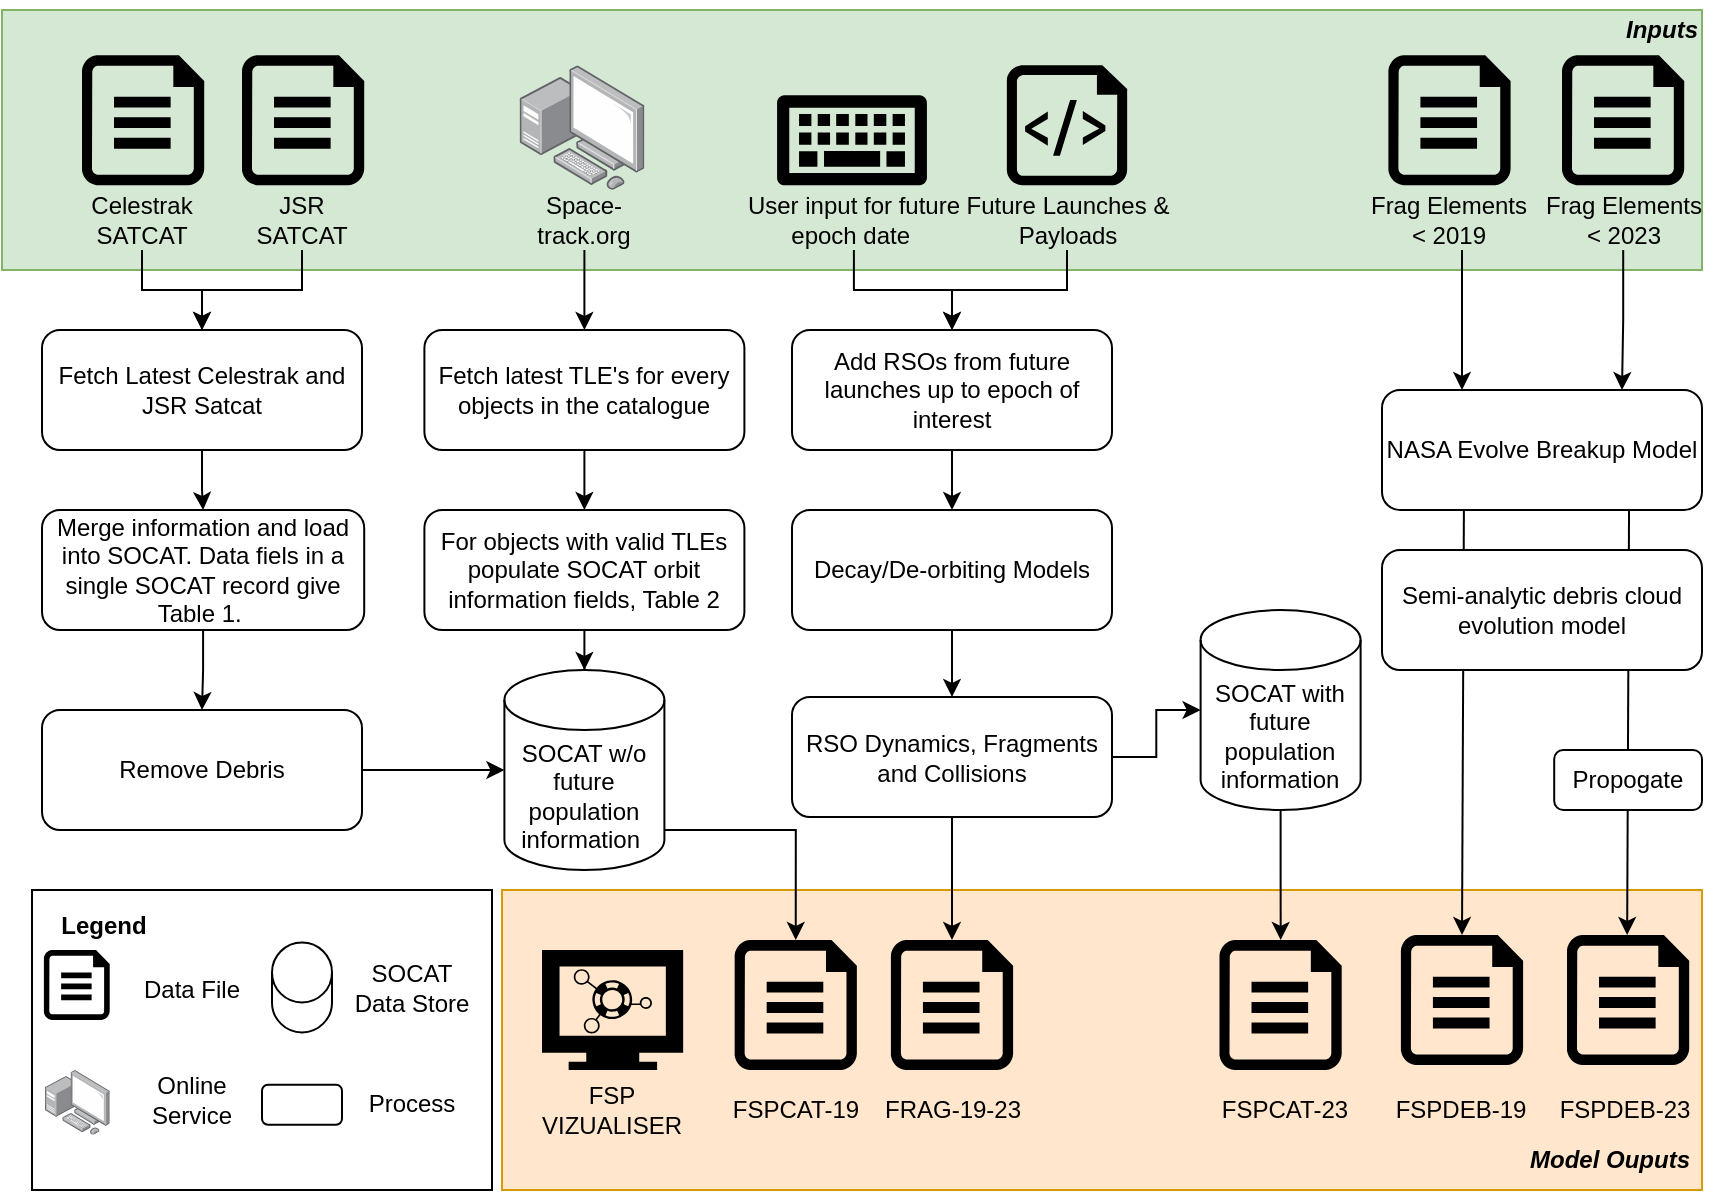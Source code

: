 <mxfile version="20.8.13" type="github">
  <diagram name="Page-1" id="-Ixd2XQv5i_Bm_aAaM5C">
    <mxGraphModel dx="1195" dy="598" grid="1" gridSize="10" guides="1" tooltips="1" connect="1" arrows="1" fold="1" page="1" pageScale="1" pageWidth="1169" pageHeight="827" math="0" shadow="0">
      <root>
        <mxCell id="0" />
        <mxCell id="1" parent="0" />
        <mxCell id="qqzJPgwfRlioofMwHy8X-37" value="" style="rounded=0;whiteSpace=wrap;html=1;fillColor=#ffe6cc;strokeColor=#d79b00;" vertex="1" parent="1">
          <mxGeometry x="280" y="510" width="600" height="150" as="geometry" />
        </mxCell>
        <mxCell id="qqzJPgwfRlioofMwHy8X-85" value="" style="endArrow=classic;html=1;rounded=0;entryX=0.5;entryY=0;entryDx=0;entryDy=0;entryPerimeter=0;" edge="1" parent="1">
          <mxGeometry width="50" height="50" relative="1" as="geometry">
            <mxPoint x="843.52" y="320" as="sourcePoint" />
            <mxPoint x="842.57" y="532.5" as="targetPoint" />
          </mxGeometry>
        </mxCell>
        <mxCell id="qqzJPgwfRlioofMwHy8X-84" value="" style="endArrow=classic;html=1;rounded=0;entryX=0.5;entryY=0;entryDx=0;entryDy=0;entryPerimeter=0;" edge="1" parent="1" target="qqzJPgwfRlioofMwHy8X-42">
          <mxGeometry width="50" height="50" relative="1" as="geometry">
            <mxPoint x="760.95" y="320" as="sourcePoint" />
            <mxPoint x="810.95" y="270" as="targetPoint" />
          </mxGeometry>
        </mxCell>
        <mxCell id="qqzJPgwfRlioofMwHy8X-1" value="" style="rounded=0;whiteSpace=wrap;html=1;fillColor=#d5e8d4;strokeColor=#82b366;" vertex="1" parent="1">
          <mxGeometry x="30" y="70" width="850" height="130" as="geometry" />
        </mxCell>
        <mxCell id="qqzJPgwfRlioofMwHy8X-2" value="" style="sketch=0;aspect=fixed;pointerEvents=1;shadow=0;dashed=0;html=1;strokeColor=none;labelPosition=center;verticalLabelPosition=bottom;verticalAlign=top;align=center;fillColor=#000000;shape=mxgraph.azure.file" vertex="1" parent="1">
          <mxGeometry x="70" y="92.6" width="61.1" height="65" as="geometry" />
        </mxCell>
        <mxCell id="qqzJPgwfRlioofMwHy8X-55" style="edgeStyle=orthogonalEdgeStyle;rounded=0;orthogonalLoop=1;jettySize=auto;html=1;" edge="1" parent="1" source="qqzJPgwfRlioofMwHy8X-4" target="qqzJPgwfRlioofMwHy8X-13">
          <mxGeometry relative="1" as="geometry" />
        </mxCell>
        <mxCell id="qqzJPgwfRlioofMwHy8X-4" value="Celestrak SATCAT" style="text;html=1;strokeColor=none;fillColor=none;align=center;verticalAlign=middle;whiteSpace=wrap;rounded=0;" vertex="1" parent="1">
          <mxGeometry x="70" y="160" width="60" height="30" as="geometry" />
        </mxCell>
        <mxCell id="qqzJPgwfRlioofMwHy8X-5" value="" style="sketch=0;aspect=fixed;pointerEvents=1;shadow=0;dashed=0;html=1;strokeColor=none;labelPosition=center;verticalLabelPosition=bottom;verticalAlign=top;align=center;fillColor=#000000;shape=mxgraph.azure.file" vertex="1" parent="1">
          <mxGeometry x="150" y="92.6" width="61.1" height="65" as="geometry" />
        </mxCell>
        <mxCell id="qqzJPgwfRlioofMwHy8X-56" style="edgeStyle=orthogonalEdgeStyle;rounded=0;orthogonalLoop=1;jettySize=auto;html=1;" edge="1" parent="1" source="qqzJPgwfRlioofMwHy8X-6" target="qqzJPgwfRlioofMwHy8X-13">
          <mxGeometry relative="1" as="geometry" />
        </mxCell>
        <mxCell id="qqzJPgwfRlioofMwHy8X-6" value="JSR SATCAT" style="text;html=1;strokeColor=none;fillColor=none;align=center;verticalAlign=middle;whiteSpace=wrap;rounded=0;" vertex="1" parent="1">
          <mxGeometry x="150" y="160" width="60" height="30" as="geometry" />
        </mxCell>
        <mxCell id="qqzJPgwfRlioofMwHy8X-7" value="" style="points=[];aspect=fixed;html=1;align=center;shadow=0;dashed=0;image;image=img/lib/allied_telesis/computer_and_terminals/Personal_Computer_with_Server.svg;fillColor=#000000;" vertex="1" parent="1">
          <mxGeometry x="288.8" y="97.6" width="62.4" height="62.4" as="geometry" />
        </mxCell>
        <mxCell id="qqzJPgwfRlioofMwHy8X-62" style="edgeStyle=orthogonalEdgeStyle;rounded=0;orthogonalLoop=1;jettySize=auto;html=1;" edge="1" parent="1" source="qqzJPgwfRlioofMwHy8X-8" target="qqzJPgwfRlioofMwHy8X-17">
          <mxGeometry relative="1" as="geometry" />
        </mxCell>
        <mxCell id="qqzJPgwfRlioofMwHy8X-8" value="Space-track.org" style="text;html=1;strokeColor=none;fillColor=none;align=center;verticalAlign=middle;whiteSpace=wrap;rounded=0;" vertex="1" parent="1">
          <mxGeometry x="291.2" y="160" width="60" height="30" as="geometry" />
        </mxCell>
        <mxCell id="qqzJPgwfRlioofMwHy8X-9" value="" style="sketch=0;aspect=fixed;pointerEvents=1;shadow=0;dashed=0;html=1;strokeColor=none;labelPosition=center;verticalLabelPosition=bottom;verticalAlign=top;align=center;fillColor=#000000;shape=mxgraph.mscae.enterprise.keyboard" vertex="1" parent="1">
          <mxGeometry x="417.5" y="112.6" width="75" height="45" as="geometry" />
        </mxCell>
        <mxCell id="qqzJPgwfRlioofMwHy8X-64" style="edgeStyle=orthogonalEdgeStyle;rounded=0;orthogonalLoop=1;jettySize=auto;html=1;" edge="1" parent="1" source="qqzJPgwfRlioofMwHy8X-10" target="qqzJPgwfRlioofMwHy8X-20">
          <mxGeometry relative="1" as="geometry" />
        </mxCell>
        <mxCell id="qqzJPgwfRlioofMwHy8X-10" value="User input for future epoch date&amp;nbsp;" style="text;html=1;strokeColor=none;fillColor=none;align=center;verticalAlign=middle;whiteSpace=wrap;rounded=0;" vertex="1" parent="1">
          <mxGeometry x="391.88" y="160" width="128.12" height="30" as="geometry" />
        </mxCell>
        <mxCell id="qqzJPgwfRlioofMwHy8X-11" value="" style="sketch=0;aspect=fixed;pointerEvents=1;shadow=0;dashed=0;html=1;strokeColor=none;labelPosition=center;verticalLabelPosition=bottom;verticalAlign=top;align=center;fillColor=#000000;shape=mxgraph.azure.file" vertex="1" parent="1">
          <mxGeometry x="723.2" y="92.6" width="61.1" height="65" as="geometry" />
        </mxCell>
        <mxCell id="qqzJPgwfRlioofMwHy8X-83" style="edgeStyle=orthogonalEdgeStyle;rounded=0;orthogonalLoop=1;jettySize=auto;html=1;entryX=0.25;entryY=0;entryDx=0;entryDy=0;" edge="1" parent="1" source="qqzJPgwfRlioofMwHy8X-12" target="qqzJPgwfRlioofMwHy8X-25">
          <mxGeometry relative="1" as="geometry">
            <Array as="points">
              <mxPoint x="760" y="210" />
              <mxPoint x="760" y="210" />
            </Array>
          </mxGeometry>
        </mxCell>
        <mxCell id="qqzJPgwfRlioofMwHy8X-12" value="Frag Elements &amp;lt; 2019" style="text;html=1;strokeColor=none;fillColor=none;align=center;verticalAlign=middle;whiteSpace=wrap;rounded=0;" vertex="1" parent="1">
          <mxGeometry x="709.3" y="160" width="88.9" height="30" as="geometry" />
        </mxCell>
        <mxCell id="qqzJPgwfRlioofMwHy8X-57" style="edgeStyle=orthogonalEdgeStyle;rounded=0;orthogonalLoop=1;jettySize=auto;html=1;" edge="1" parent="1" source="qqzJPgwfRlioofMwHy8X-13" target="qqzJPgwfRlioofMwHy8X-14">
          <mxGeometry relative="1" as="geometry" />
        </mxCell>
        <mxCell id="qqzJPgwfRlioofMwHy8X-13" value="Fetch Latest Celestrak and JSR Satcat" style="rounded=1;whiteSpace=wrap;html=1;" vertex="1" parent="1">
          <mxGeometry x="50" y="230" width="160" height="60" as="geometry" />
        </mxCell>
        <mxCell id="qqzJPgwfRlioofMwHy8X-58" style="edgeStyle=orthogonalEdgeStyle;rounded=0;orthogonalLoop=1;jettySize=auto;html=1;entryX=0.5;entryY=0;entryDx=0;entryDy=0;" edge="1" parent="1" source="qqzJPgwfRlioofMwHy8X-14" target="qqzJPgwfRlioofMwHy8X-15">
          <mxGeometry relative="1" as="geometry" />
        </mxCell>
        <mxCell id="qqzJPgwfRlioofMwHy8X-14" value="Merge information and load into SOCAT. Data fiels in a single SOCAT record give Table 1.&amp;nbsp;" style="rounded=1;whiteSpace=wrap;html=1;" vertex="1" parent="1">
          <mxGeometry x="50" y="320" width="161.1" height="60" as="geometry" />
        </mxCell>
        <mxCell id="qqzJPgwfRlioofMwHy8X-60" style="edgeStyle=orthogonalEdgeStyle;rounded=0;orthogonalLoop=1;jettySize=auto;html=1;" edge="1" parent="1" source="qqzJPgwfRlioofMwHy8X-15" target="qqzJPgwfRlioofMwHy8X-19">
          <mxGeometry relative="1" as="geometry" />
        </mxCell>
        <mxCell id="qqzJPgwfRlioofMwHy8X-15" value="Remove Debris" style="rounded=1;whiteSpace=wrap;html=1;" vertex="1" parent="1">
          <mxGeometry x="50" y="420" width="160" height="60" as="geometry" />
        </mxCell>
        <mxCell id="qqzJPgwfRlioofMwHy8X-61" style="edgeStyle=orthogonalEdgeStyle;rounded=0;orthogonalLoop=1;jettySize=auto;html=1;entryX=0.5;entryY=0;entryDx=0;entryDy=0;" edge="1" parent="1" source="qqzJPgwfRlioofMwHy8X-17" target="qqzJPgwfRlioofMwHy8X-18">
          <mxGeometry relative="1" as="geometry" />
        </mxCell>
        <mxCell id="qqzJPgwfRlioofMwHy8X-17" value="Fetch latest TLE&#39;s for every objects in the catalogue" style="rounded=1;whiteSpace=wrap;html=1;" vertex="1" parent="1">
          <mxGeometry x="241.2" y="230" width="160" height="60" as="geometry" />
        </mxCell>
        <mxCell id="qqzJPgwfRlioofMwHy8X-59" style="edgeStyle=orthogonalEdgeStyle;rounded=0;orthogonalLoop=1;jettySize=auto;html=1;entryX=0.5;entryY=0;entryDx=0;entryDy=0;entryPerimeter=0;" edge="1" parent="1" source="qqzJPgwfRlioofMwHy8X-18" target="qqzJPgwfRlioofMwHy8X-19">
          <mxGeometry relative="1" as="geometry" />
        </mxCell>
        <mxCell id="qqzJPgwfRlioofMwHy8X-18" value="For objects with valid TLEs populate SOCAT orbit information fields, Table 2" style="rounded=1;whiteSpace=wrap;html=1;" vertex="1" parent="1">
          <mxGeometry x="241.2" y="320" width="160" height="60" as="geometry" />
        </mxCell>
        <mxCell id="qqzJPgwfRlioofMwHy8X-86" style="edgeStyle=orthogonalEdgeStyle;rounded=0;orthogonalLoop=1;jettySize=auto;html=1;entryX=0.5;entryY=0;entryDx=0;entryDy=0;entryPerimeter=0;" edge="1" parent="1" source="qqzJPgwfRlioofMwHy8X-19" target="qqzJPgwfRlioofMwHy8X-38">
          <mxGeometry relative="1" as="geometry">
            <Array as="points">
              <mxPoint x="427" y="480" />
            </Array>
          </mxGeometry>
        </mxCell>
        <mxCell id="qqzJPgwfRlioofMwHy8X-19" value="SOCAT w/o future population information&amp;nbsp;" style="shape=cylinder3;whiteSpace=wrap;html=1;boundedLbl=1;backgroundOutline=1;size=15;" vertex="1" parent="1">
          <mxGeometry x="281.2" y="400" width="80" height="100" as="geometry" />
        </mxCell>
        <mxCell id="qqzJPgwfRlioofMwHy8X-68" style="edgeStyle=orthogonalEdgeStyle;rounded=0;orthogonalLoop=1;jettySize=auto;html=1;" edge="1" parent="1" source="qqzJPgwfRlioofMwHy8X-20" target="qqzJPgwfRlioofMwHy8X-21">
          <mxGeometry relative="1" as="geometry" />
        </mxCell>
        <mxCell id="qqzJPgwfRlioofMwHy8X-20" value="Add RSOs from future launches up to epoch of interest" style="rounded=1;whiteSpace=wrap;html=1;" vertex="1" parent="1">
          <mxGeometry x="425" y="230" width="160" height="60" as="geometry" />
        </mxCell>
        <mxCell id="qqzJPgwfRlioofMwHy8X-69" style="edgeStyle=orthogonalEdgeStyle;rounded=0;orthogonalLoop=1;jettySize=auto;html=1;" edge="1" parent="1" source="qqzJPgwfRlioofMwHy8X-21" target="qqzJPgwfRlioofMwHy8X-23">
          <mxGeometry relative="1" as="geometry" />
        </mxCell>
        <mxCell id="qqzJPgwfRlioofMwHy8X-21" value="Decay/De-orbiting Models" style="rounded=1;whiteSpace=wrap;html=1;" vertex="1" parent="1">
          <mxGeometry x="425" y="320" width="160" height="60" as="geometry" />
        </mxCell>
        <mxCell id="qqzJPgwfRlioofMwHy8X-70" style="edgeStyle=orthogonalEdgeStyle;rounded=0;orthogonalLoop=1;jettySize=auto;html=1;entryX=0;entryY=0.5;entryDx=0;entryDy=0;entryPerimeter=0;" edge="1" parent="1" source="qqzJPgwfRlioofMwHy8X-23" target="qqzJPgwfRlioofMwHy8X-24">
          <mxGeometry relative="1" as="geometry" />
        </mxCell>
        <mxCell id="qqzJPgwfRlioofMwHy8X-72" style="edgeStyle=orthogonalEdgeStyle;rounded=0;orthogonalLoop=1;jettySize=auto;html=1;entryX=0.5;entryY=0;entryDx=0;entryDy=0;entryPerimeter=0;" edge="1" parent="1" source="qqzJPgwfRlioofMwHy8X-23" target="qqzJPgwfRlioofMwHy8X-52">
          <mxGeometry relative="1" as="geometry" />
        </mxCell>
        <mxCell id="qqzJPgwfRlioofMwHy8X-23" value="RSO Dynamics, Fragments and Collisions" style="rounded=1;whiteSpace=wrap;html=1;" vertex="1" parent="1">
          <mxGeometry x="425" y="413.5" width="160" height="60" as="geometry" />
        </mxCell>
        <mxCell id="qqzJPgwfRlioofMwHy8X-73" style="edgeStyle=orthogonalEdgeStyle;rounded=0;orthogonalLoop=1;jettySize=auto;html=1;" edge="1" parent="1" source="qqzJPgwfRlioofMwHy8X-24" target="qqzJPgwfRlioofMwHy8X-40">
          <mxGeometry relative="1" as="geometry" />
        </mxCell>
        <mxCell id="qqzJPgwfRlioofMwHy8X-24" value="SOCAT with future population information" style="shape=cylinder3;whiteSpace=wrap;html=1;boundedLbl=1;backgroundOutline=1;size=15;" vertex="1" parent="1">
          <mxGeometry x="629.3" y="370" width="80" height="100" as="geometry" />
        </mxCell>
        <mxCell id="qqzJPgwfRlioofMwHy8X-25" value="NASA Evolve Breakup Model" style="rounded=1;whiteSpace=wrap;html=1;" vertex="1" parent="1">
          <mxGeometry x="720" y="260" width="160" height="60" as="geometry" />
        </mxCell>
        <mxCell id="qqzJPgwfRlioofMwHy8X-26" value="Semi-analytic debris cloud evolution model" style="rounded=1;whiteSpace=wrap;html=1;" vertex="1" parent="1">
          <mxGeometry x="720" y="340" width="160" height="60" as="geometry" />
        </mxCell>
        <mxCell id="qqzJPgwfRlioofMwHy8X-38" value="" style="sketch=0;aspect=fixed;pointerEvents=1;shadow=0;dashed=0;html=1;strokeColor=none;labelPosition=center;verticalLabelPosition=bottom;verticalAlign=top;align=center;fillColor=#000000;shape=mxgraph.azure.file" vertex="1" parent="1">
          <mxGeometry x="396.33" y="535" width="61.1" height="65" as="geometry" />
        </mxCell>
        <mxCell id="qqzJPgwfRlioofMwHy8X-39" value="FSPCAT-19" style="text;html=1;strokeColor=none;fillColor=none;align=center;verticalAlign=middle;whiteSpace=wrap;rounded=0;" vertex="1" parent="1">
          <mxGeometry x="391.88" y="605" width="70" height="30" as="geometry" />
        </mxCell>
        <mxCell id="qqzJPgwfRlioofMwHy8X-40" value="" style="sketch=0;aspect=fixed;pointerEvents=1;shadow=0;dashed=0;html=1;strokeColor=none;labelPosition=center;verticalLabelPosition=bottom;verticalAlign=top;align=center;fillColor=#000000;shape=mxgraph.azure.file" vertex="1" parent="1">
          <mxGeometry x="638.75" y="535" width="61.1" height="65" as="geometry" />
        </mxCell>
        <mxCell id="qqzJPgwfRlioofMwHy8X-41" value="FSPCAT-23" style="text;html=1;strokeColor=none;fillColor=none;align=center;verticalAlign=middle;whiteSpace=wrap;rounded=0;" vertex="1" parent="1">
          <mxGeometry x="634.3" y="605" width="75" height="30" as="geometry" />
        </mxCell>
        <mxCell id="qqzJPgwfRlioofMwHy8X-42" value="" style="sketch=0;aspect=fixed;pointerEvents=1;shadow=0;dashed=0;html=1;strokeColor=none;labelPosition=center;verticalLabelPosition=bottom;verticalAlign=top;align=center;fillColor=#000000;shape=mxgraph.azure.file" vertex="1" parent="1">
          <mxGeometry x="729.45" y="532.5" width="61.1" height="65" as="geometry" />
        </mxCell>
        <mxCell id="qqzJPgwfRlioofMwHy8X-43" value="FSPDEB-19" style="text;html=1;strokeColor=none;fillColor=none;align=center;verticalAlign=middle;whiteSpace=wrap;rounded=0;" vertex="1" parent="1">
          <mxGeometry x="724.45" y="605" width="71.1" height="30" as="geometry" />
        </mxCell>
        <mxCell id="qqzJPgwfRlioofMwHy8X-44" value="" style="verticalLabelPosition=bottom;html=1;verticalAlign=top;align=center;strokeColor=none;fillColor=#000000;shape=mxgraph.azure.script_file;pointerEvents=1;" vertex="1" parent="1">
          <mxGeometry x="532.43" y="97.6" width="60.15" height="60" as="geometry" />
        </mxCell>
        <mxCell id="qqzJPgwfRlioofMwHy8X-65" style="edgeStyle=orthogonalEdgeStyle;rounded=0;orthogonalLoop=1;jettySize=auto;html=1;" edge="1" parent="1" source="qqzJPgwfRlioofMwHy8X-45" target="qqzJPgwfRlioofMwHy8X-20">
          <mxGeometry relative="1" as="geometry" />
        </mxCell>
        <mxCell id="qqzJPgwfRlioofMwHy8X-45" value="Future Launches &amp;amp; Payloads" style="text;html=1;strokeColor=none;fillColor=none;align=center;verticalAlign=middle;whiteSpace=wrap;rounded=0;" vertex="1" parent="1">
          <mxGeometry x="498.72" y="160" width="127.57" height="30" as="geometry" />
        </mxCell>
        <mxCell id="qqzJPgwfRlioofMwHy8X-46" value="&lt;b&gt;&lt;i&gt;Inputs&lt;/i&gt;&lt;/b&gt;" style="text;html=1;strokeColor=none;fillColor=none;align=center;verticalAlign=middle;whiteSpace=wrap;rounded=0;" vertex="1" parent="1">
          <mxGeometry x="830" y="65" width="60" height="30" as="geometry" />
        </mxCell>
        <mxCell id="qqzJPgwfRlioofMwHy8X-47" value="&lt;b&gt;&lt;i&gt;Model Ouputs&lt;/i&gt;&lt;/b&gt;" style="text;html=1;strokeColor=none;fillColor=none;align=center;verticalAlign=middle;whiteSpace=wrap;rounded=0;" vertex="1" parent="1">
          <mxGeometry x="788.6" y="630" width="90" height="30" as="geometry" />
        </mxCell>
        <mxCell id="qqzJPgwfRlioofMwHy8X-48" value="" style="sketch=0;aspect=fixed;pointerEvents=1;shadow=0;dashed=0;html=1;strokeColor=none;labelPosition=center;verticalLabelPosition=bottom;verticalAlign=top;align=center;fillColor=#000000;shape=mxgraph.azure.file" vertex="1" parent="1">
          <mxGeometry x="812.5" y="532.5" width="61.1" height="65" as="geometry" />
        </mxCell>
        <mxCell id="qqzJPgwfRlioofMwHy8X-49" value="FSPDEB-23" style="text;html=1;strokeColor=none;fillColor=none;align=center;verticalAlign=middle;whiteSpace=wrap;rounded=0;" vertex="1" parent="1">
          <mxGeometry x="806.1" y="605" width="71.1" height="30" as="geometry" />
        </mxCell>
        <mxCell id="qqzJPgwfRlioofMwHy8X-51" value="Propogate" style="rounded=1;whiteSpace=wrap;html=1;" vertex="1" parent="1">
          <mxGeometry x="806.1" y="440" width="73.9" height="30" as="geometry" />
        </mxCell>
        <mxCell id="qqzJPgwfRlioofMwHy8X-52" value="" style="sketch=0;aspect=fixed;pointerEvents=1;shadow=0;dashed=0;html=1;strokeColor=none;labelPosition=center;verticalLabelPosition=bottom;verticalAlign=top;align=center;fillColor=#000000;shape=mxgraph.azure.file" vertex="1" parent="1">
          <mxGeometry x="474.45" y="535" width="61.1" height="65" as="geometry" />
        </mxCell>
        <mxCell id="qqzJPgwfRlioofMwHy8X-54" value="" style="group" vertex="1" connectable="0" parent="1">
          <mxGeometry x="45" y="510" width="270" height="150" as="geometry" />
        </mxCell>
        <mxCell id="qqzJPgwfRlioofMwHy8X-27" value="" style="rounded=0;whiteSpace=wrap;html=1;" vertex="1" parent="qqzJPgwfRlioofMwHy8X-54">
          <mxGeometry width="230" height="150" as="geometry" />
        </mxCell>
        <mxCell id="qqzJPgwfRlioofMwHy8X-28" value="" style="sketch=0;aspect=fixed;pointerEvents=1;shadow=0;dashed=0;html=1;strokeColor=none;labelPosition=center;verticalLabelPosition=bottom;verticalAlign=top;align=center;fillColor=#000000;shape=mxgraph.azure.file" vertex="1" parent="qqzJPgwfRlioofMwHy8X-54">
          <mxGeometry x="5.95" y="30" width="32.9" height="35" as="geometry" />
        </mxCell>
        <mxCell id="qqzJPgwfRlioofMwHy8X-29" value="Data File" style="text;html=1;strokeColor=none;fillColor=none;align=center;verticalAlign=middle;whiteSpace=wrap;rounded=0;" vertex="1" parent="qqzJPgwfRlioofMwHy8X-54">
          <mxGeometry x="50.0" y="35" width="60" height="30" as="geometry" />
        </mxCell>
        <mxCell id="qqzJPgwfRlioofMwHy8X-30" value="" style="points=[];aspect=fixed;html=1;align=center;shadow=0;dashed=0;image;image=img/lib/allied_telesis/computer_and_terminals/Personal_Computer_with_Server.svg;fillColor=#000000;" vertex="1" parent="qqzJPgwfRlioofMwHy8X-54">
          <mxGeometry x="6.45" y="90" width="32.4" height="32.4" as="geometry" />
        </mxCell>
        <mxCell id="qqzJPgwfRlioofMwHy8X-31" value="Online Service" style="text;html=1;strokeColor=none;fillColor=none;align=center;verticalAlign=middle;whiteSpace=wrap;rounded=0;" vertex="1" parent="qqzJPgwfRlioofMwHy8X-54">
          <mxGeometry x="50.0" y="90" width="60" height="30" as="geometry" />
        </mxCell>
        <mxCell id="qqzJPgwfRlioofMwHy8X-32" value="" style="shape=cylinder3;whiteSpace=wrap;html=1;boundedLbl=1;backgroundOutline=1;size=15;" vertex="1" parent="qqzJPgwfRlioofMwHy8X-54">
          <mxGeometry x="120" y="26.2" width="30" height="45" as="geometry" />
        </mxCell>
        <mxCell id="qqzJPgwfRlioofMwHy8X-33" value="SOCAT Data Store" style="text;html=1;strokeColor=none;fillColor=none;align=center;verticalAlign=middle;whiteSpace=wrap;rounded=0;" vertex="1" parent="qqzJPgwfRlioofMwHy8X-54">
          <mxGeometry x="160.0" y="33.7" width="60" height="30" as="geometry" />
        </mxCell>
        <mxCell id="qqzJPgwfRlioofMwHy8X-34" value="" style="rounded=1;whiteSpace=wrap;html=1;" vertex="1" parent="qqzJPgwfRlioofMwHy8X-54">
          <mxGeometry x="115" y="97.4" width="40" height="20" as="geometry" />
        </mxCell>
        <mxCell id="qqzJPgwfRlioofMwHy8X-35" value="Process" style="text;html=1;strokeColor=none;fillColor=none;align=center;verticalAlign=middle;whiteSpace=wrap;rounded=0;" vertex="1" parent="qqzJPgwfRlioofMwHy8X-54">
          <mxGeometry x="160.0" y="92.4" width="60" height="30" as="geometry" />
        </mxCell>
        <mxCell id="qqzJPgwfRlioofMwHy8X-36" value="&lt;b&gt;Legend&lt;/b&gt;" style="text;html=1;strokeColor=none;fillColor=none;align=center;verticalAlign=middle;whiteSpace=wrap;rounded=0;" vertex="1" parent="qqzJPgwfRlioofMwHy8X-54">
          <mxGeometry x="6.45" y="2.5" width="60" height="30" as="geometry" />
        </mxCell>
        <mxCell id="qqzJPgwfRlioofMwHy8X-76" value="FRAG-19-23" style="text;html=1;strokeColor=none;fillColor=none;align=center;verticalAlign=middle;whiteSpace=wrap;rounded=0;" vertex="1" parent="1">
          <mxGeometry x="467.5" y="605" width="75" height="30" as="geometry" />
        </mxCell>
        <mxCell id="qqzJPgwfRlioofMwHy8X-77" value="" style="sketch=0;aspect=fixed;pointerEvents=1;shadow=0;dashed=0;html=1;strokeColor=none;labelPosition=center;verticalLabelPosition=bottom;verticalAlign=top;align=center;fillColor=#000000;shape=mxgraph.azure.file" vertex="1" parent="1">
          <mxGeometry x="810" y="92.6" width="61.1" height="65" as="geometry" />
        </mxCell>
        <mxCell id="qqzJPgwfRlioofMwHy8X-79" style="edgeStyle=orthogonalEdgeStyle;rounded=0;orthogonalLoop=1;jettySize=auto;html=1;entryX=0.75;entryY=0;entryDx=0;entryDy=0;entryPerimeter=0;" edge="1" parent="1" source="qqzJPgwfRlioofMwHy8X-78" target="qqzJPgwfRlioofMwHy8X-25">
          <mxGeometry relative="1" as="geometry">
            <mxPoint x="823" y="261" as="targetPoint" />
          </mxGeometry>
        </mxCell>
        <mxCell id="qqzJPgwfRlioofMwHy8X-78" value="Frag Elements &amp;lt; 2023" style="text;html=1;strokeColor=none;fillColor=none;align=center;verticalAlign=middle;whiteSpace=wrap;rounded=0;" vertex="1" parent="1">
          <mxGeometry x="795.55" y="160" width="90" height="30" as="geometry" />
        </mxCell>
        <mxCell id="qqzJPgwfRlioofMwHy8X-87" value="" style="sketch=0;html=1;aspect=fixed;strokeColor=none;shadow=0;align=center;verticalAlign=top;fillColor=#000000;shape=mxgraph.gcp2.monitor_2;dashed=1;dashPattern=8 8;gradientColor=none;" vertex="1" parent="1">
          <mxGeometry x="300" y="540" width="70.58" height="60" as="geometry" />
        </mxCell>
        <mxCell id="qqzJPgwfRlioofMwHy8X-88" value="FSP VIZUALISER" style="text;html=1;strokeColor=none;fillColor=none;align=center;verticalAlign=middle;whiteSpace=wrap;rounded=0;" vertex="1" parent="1">
          <mxGeometry x="300" y="605" width="70" height="30" as="geometry" />
        </mxCell>
      </root>
    </mxGraphModel>
  </diagram>
</mxfile>
